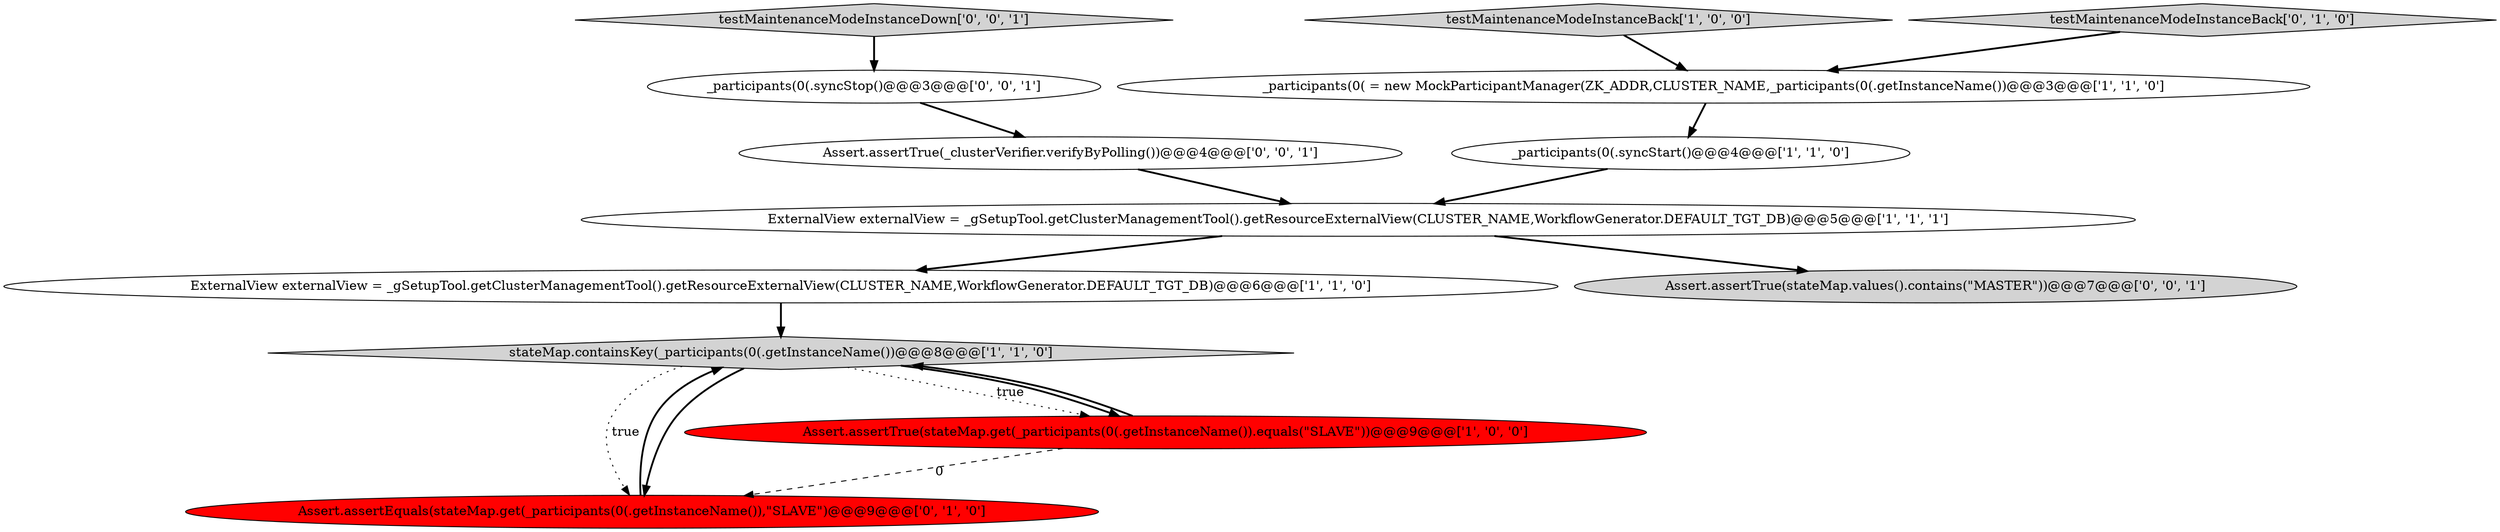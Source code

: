 digraph {
2 [style = filled, label = "_participants(0( = new MockParticipantManager(ZK_ADDR,CLUSTER_NAME,_participants(0(.getInstanceName())@@@3@@@['1', '1', '0']", fillcolor = white, shape = ellipse image = "AAA0AAABBB1BBB"];
10 [style = filled, label = "testMaintenanceModeInstanceDown['0', '0', '1']", fillcolor = lightgray, shape = diamond image = "AAA0AAABBB3BBB"];
7 [style = filled, label = "Assert.assertEquals(stateMap.get(_participants(0(.getInstanceName()),\"SLAVE\")@@@9@@@['0', '1', '0']", fillcolor = red, shape = ellipse image = "AAA1AAABBB2BBB"];
1 [style = filled, label = "_participants(0(.syncStart()@@@4@@@['1', '1', '0']", fillcolor = white, shape = ellipse image = "AAA0AAABBB1BBB"];
12 [style = filled, label = "Assert.assertTrue(_clusterVerifier.verifyByPolling())@@@4@@@['0', '0', '1']", fillcolor = white, shape = ellipse image = "AAA0AAABBB3BBB"];
0 [style = filled, label = "ExternalView externalView = _gSetupTool.getClusterManagementTool().getResourceExternalView(CLUSTER_NAME,WorkflowGenerator.DEFAULT_TGT_DB)@@@5@@@['1', '1', '1']", fillcolor = white, shape = ellipse image = "AAA0AAABBB1BBB"];
3 [style = filled, label = "ExternalView externalView = _gSetupTool.getClusterManagementTool().getResourceExternalView(CLUSTER_NAME,WorkflowGenerator.DEFAULT_TGT_DB)@@@6@@@['1', '1', '0']", fillcolor = white, shape = ellipse image = "AAA0AAABBB1BBB"];
5 [style = filled, label = "stateMap.containsKey(_participants(0(.getInstanceName())@@@8@@@['1', '1', '0']", fillcolor = lightgray, shape = diamond image = "AAA0AAABBB1BBB"];
6 [style = filled, label = "testMaintenanceModeInstanceBack['1', '0', '0']", fillcolor = lightgray, shape = diamond image = "AAA0AAABBB1BBB"];
8 [style = filled, label = "testMaintenanceModeInstanceBack['0', '1', '0']", fillcolor = lightgray, shape = diamond image = "AAA0AAABBB2BBB"];
9 [style = filled, label = "Assert.assertTrue(stateMap.values().contains(\"MASTER\"))@@@7@@@['0', '0', '1']", fillcolor = lightgray, shape = ellipse image = "AAA0AAABBB3BBB"];
4 [style = filled, label = "Assert.assertTrue(stateMap.get(_participants(0(.getInstanceName()).equals(\"SLAVE\"))@@@9@@@['1', '0', '0']", fillcolor = red, shape = ellipse image = "AAA1AAABBB1BBB"];
11 [style = filled, label = "_participants(0(.syncStop()@@@3@@@['0', '0', '1']", fillcolor = white, shape = ellipse image = "AAA0AAABBB3BBB"];
0->3 [style = bold, label=""];
5->7 [style = bold, label=""];
5->4 [style = dotted, label="true"];
3->5 [style = bold, label=""];
7->5 [style = bold, label=""];
11->12 [style = bold, label=""];
0->9 [style = bold, label=""];
1->0 [style = bold, label=""];
10->11 [style = bold, label=""];
8->2 [style = bold, label=""];
12->0 [style = bold, label=""];
4->5 [style = bold, label=""];
5->7 [style = dotted, label="true"];
2->1 [style = bold, label=""];
4->7 [style = dashed, label="0"];
5->4 [style = bold, label=""];
6->2 [style = bold, label=""];
}
